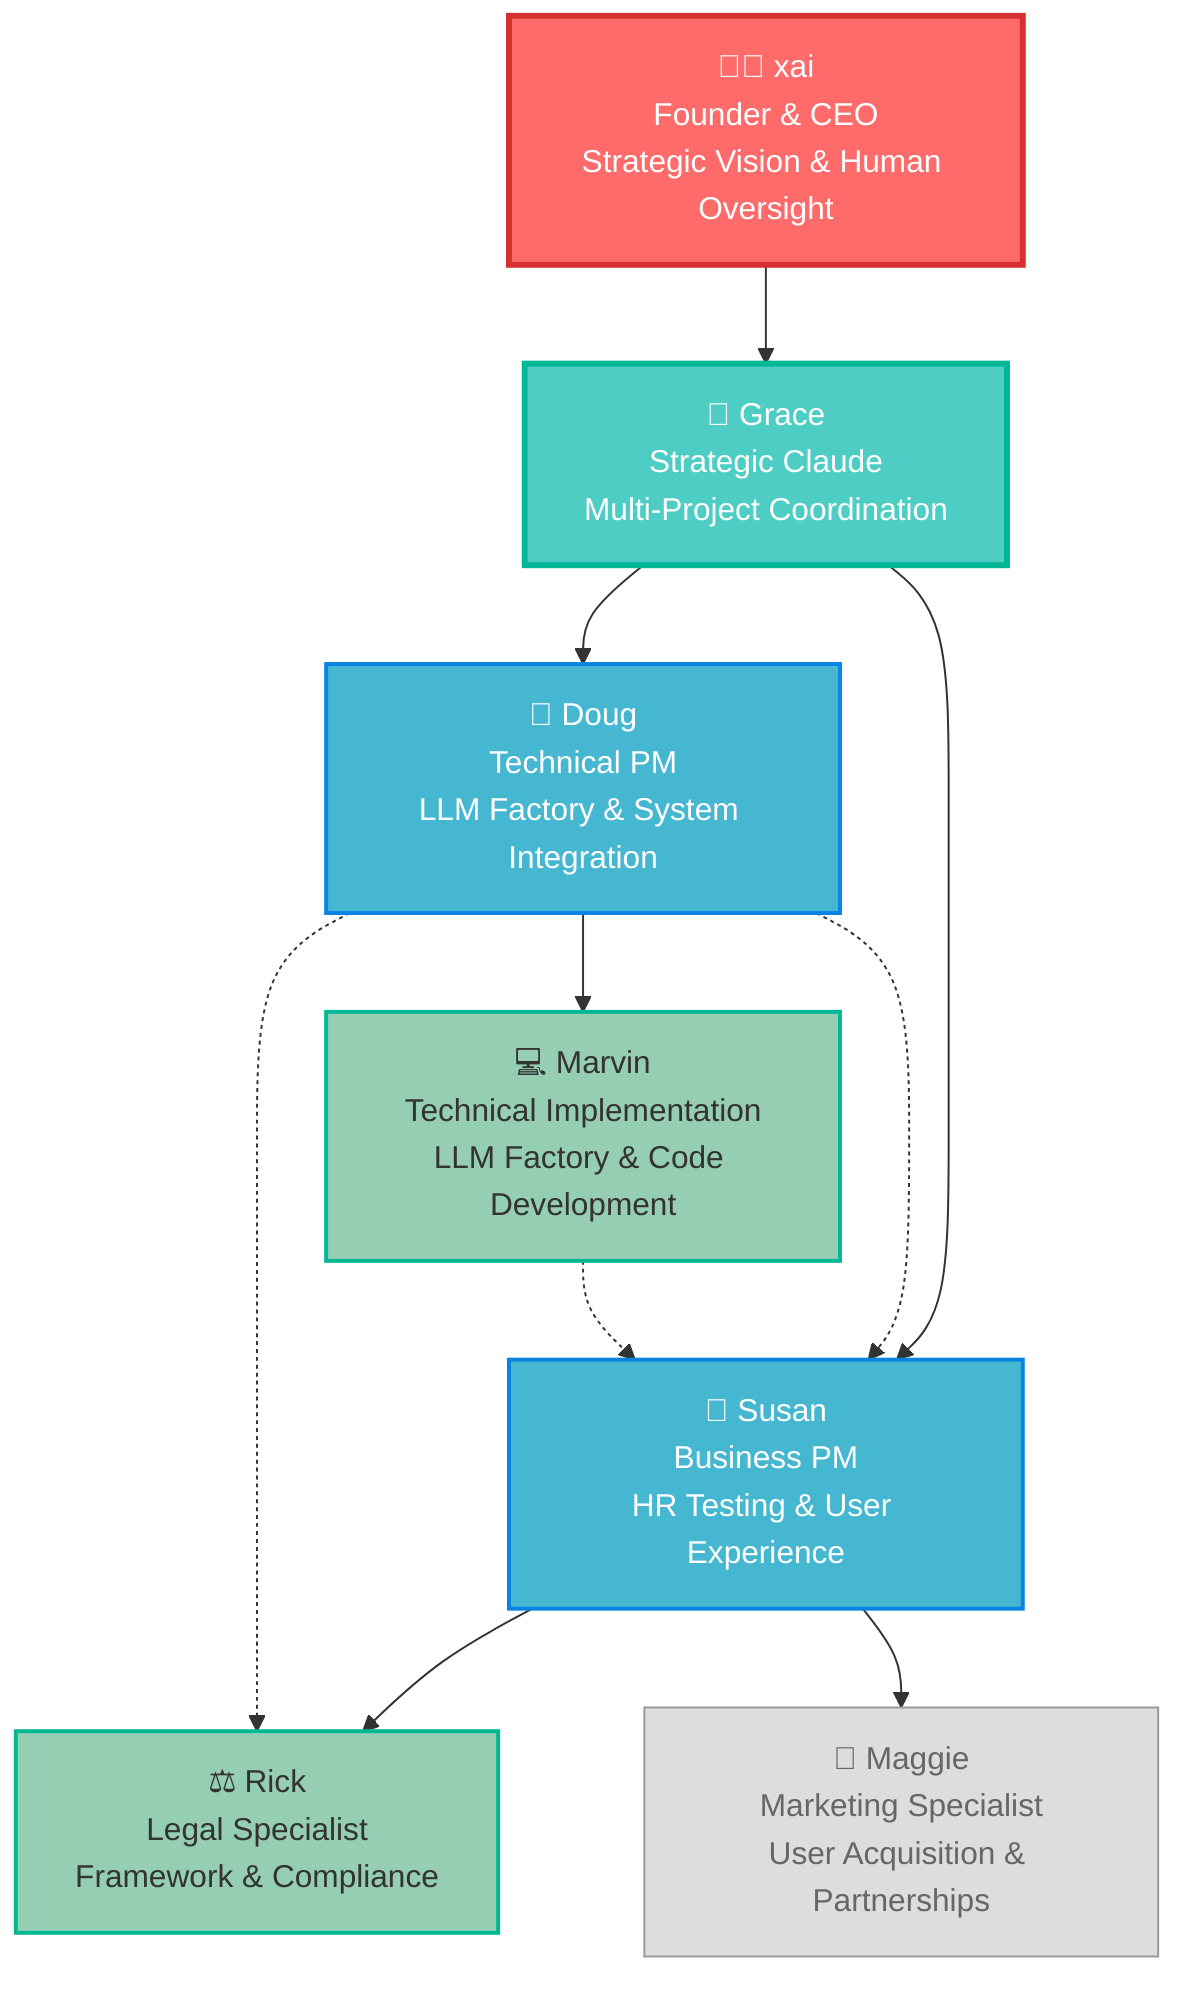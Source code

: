 graph TD
    %% Executive Level
    XAI[👨‍💼 xai<br/>Founder & CEO<br/>Strategic Vision & Human Oversight]
    
    %% Strategic Level  
    GRACE[🧠 Grace<br/>Strategic Claude<br/>Multi-Project Coordination]
    
    %% Project Management Level
    DOUG[🔧 Doug<br/>Technical PM<br/>LLM Factory & System Integration]
    SUSAN[👥 Susan<br/>Business PM<br/>HR Testing & User Experience]
    
    %% Specialist Level - Active
    RICK[⚖️ Rick<br/>Legal Specialist<br/>Framework & Compliance]
    MARVIN[💻 Marvin<br/>Technical Implementation<br/>LLM Factory & Code Development]
    
    %% Specialist Level - Future
    MAGGIE[📢 Maggie<br/>Marketing Specialist<br/>User Acquisition & Partnerships]
    
    %% Reporting Structure
    XAI --> GRACE
    GRACE --> DOUG
    GRACE --> SUSAN
    DOUG --> MARVIN
    SUSAN --> RICK
    SUSAN --> MAGGIE
    
    %% Project Coordination (dotted lines)
    DOUG -.-> RICK
    DOUG -.-> SUSAN
    MARVIN -.-> SUSAN
    
    %% Styling
    classDef executive fill:#ff6b6b,stroke:#d63031,stroke-width:3px,color:#fff
    classDef strategic fill:#4ecdc4,stroke:#00b894,stroke-width:3px,color:#fff  
    classDef projectMgr fill:#45b7d1,stroke:#0984e3,stroke-width:2px,color:#fff
    classDef specialist fill:#96ceb4,stroke:#00b894,stroke-width:2px,color:#333
    classDef future fill:#ddd,stroke:#999,stroke-width:1px,color:#666
    
    class XAI executive
    class GRACE strategic
    class DOUG,SUSAN projectMgr
    class RICK,MARVIN specialist
    class MAGGIE future